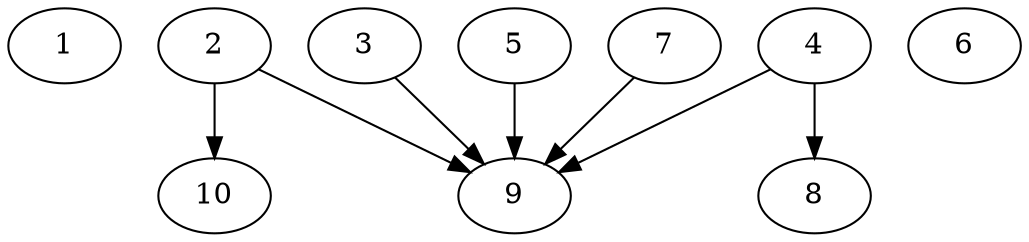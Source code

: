 // DAG automatically generated by daggen at Thu Oct  3 13:58:05 2019
// ./daggen --dot -n 10 --ccr 0.4 --fat 0.9 --regular 0.7 --density 0.7 --mindata 5242880 --maxdata 52428800 
digraph G {
  1 [size="52249600", alpha="0.16", expect_size="20899840"] 
  2 [size="31636480", alpha="0.19", expect_size="12654592"] 
  2 -> 9 [size ="12654592"]
  2 -> 10 [size ="12654592"]
  3 [size="119720960", alpha="0.14", expect_size="47888384"] 
  3 -> 9 [size ="47888384"]
  4 [size="111626240", alpha="0.19", expect_size="44650496"] 
  4 -> 8 [size ="44650496"]
  4 -> 9 [size ="44650496"]
  5 [size="72327680", alpha="0.01", expect_size="28931072"] 
  5 -> 9 [size ="28931072"]
  6 [size="50455040", alpha="0.09", expect_size="20182016"] 
  7 [size="61009920", alpha="0.04", expect_size="24403968"] 
  7 -> 9 [size ="24403968"]
  8 [size="45112320", alpha="0.15", expect_size="18044928"] 
  9 [size="102087680", alpha="0.11", expect_size="40835072"] 
  10 [size="38069760", alpha="0.04", expect_size="15227904"] 
}
